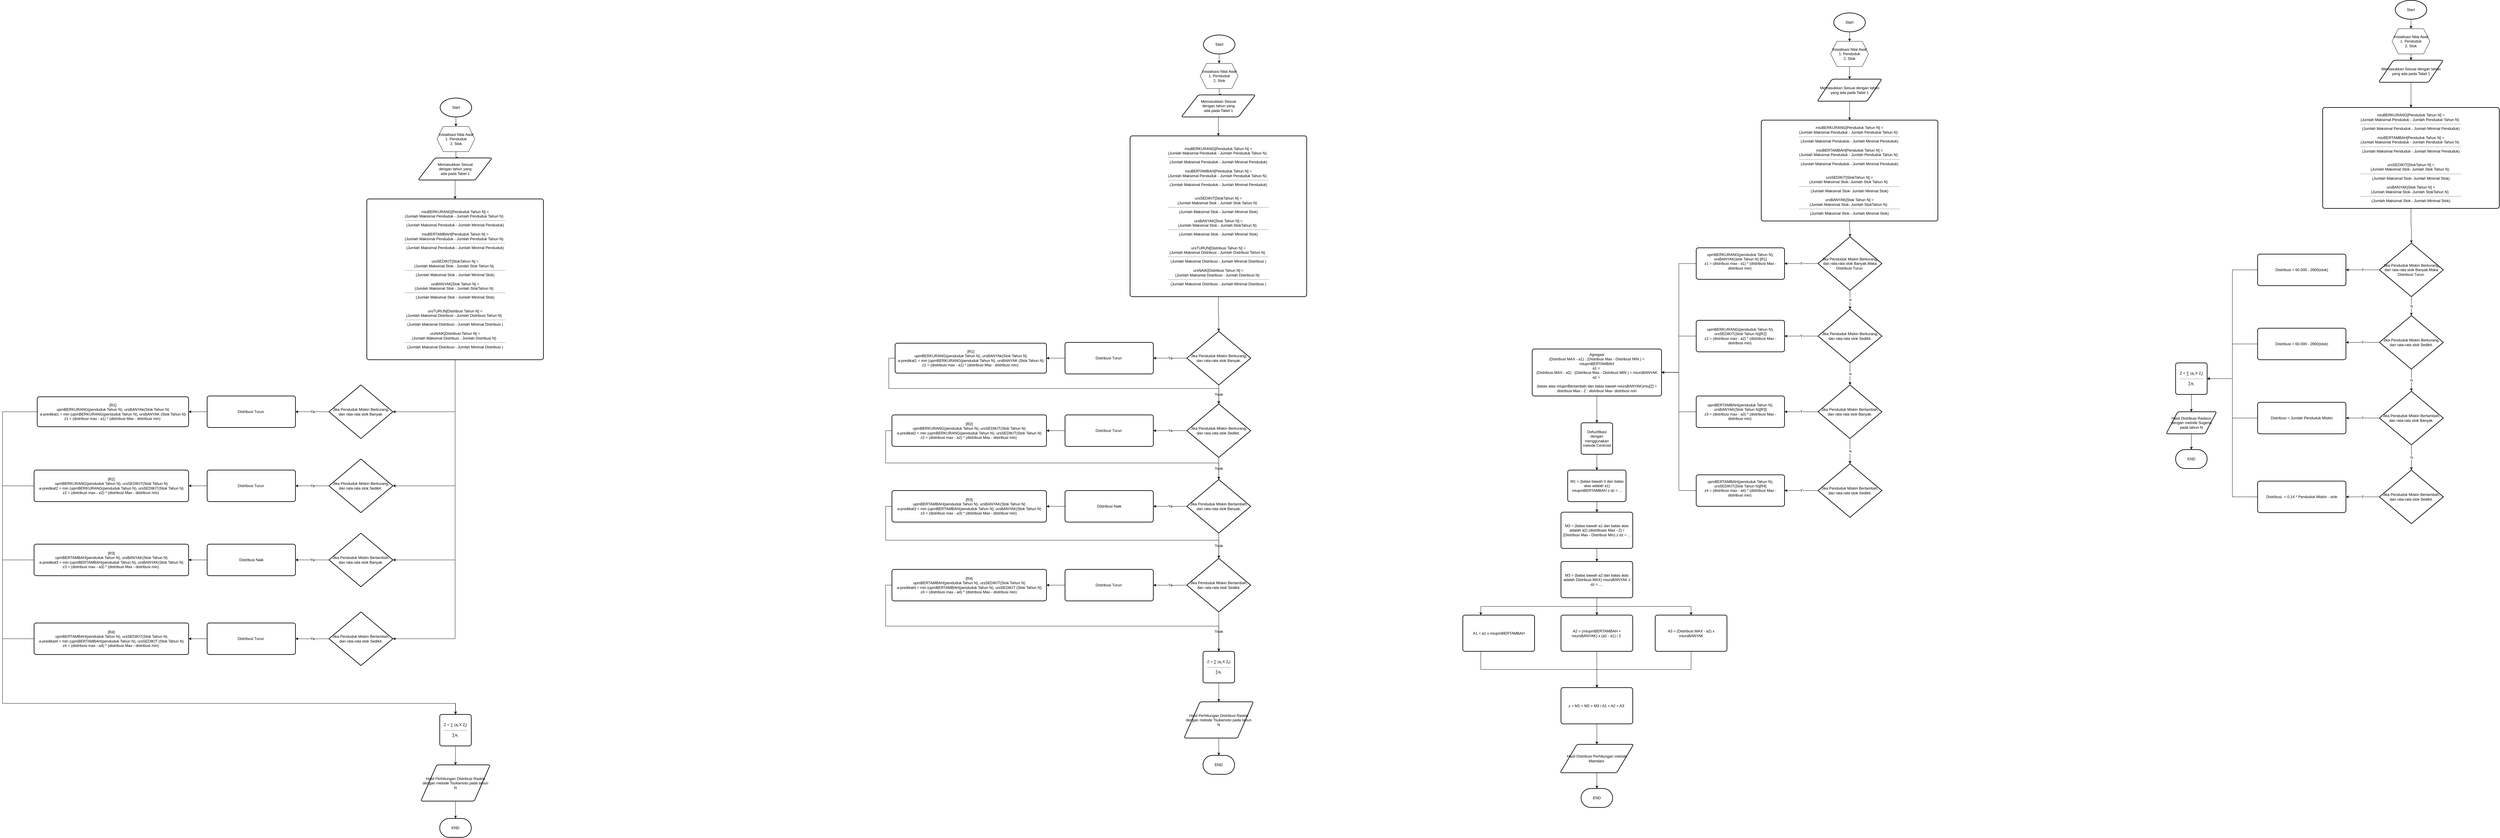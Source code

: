 <mxfile version="16.1.2" type="device"><diagram id="C5RBs43oDa-KdzZeNtuy" name="Page-1"><mxGraphModel dx="7332" dy="1287" grid="1" gridSize="10" guides="1" tooltips="1" connect="1" arrows="1" fold="1" page="1" pageScale="1" pageWidth="827" pageHeight="1169" math="0" shadow="0"><root><mxCell id="WIyWlLk6GJQsqaUBKTNV-0"/><mxCell id="WIyWlLk6GJQsqaUBKTNV-1" parent="WIyWlLk6GJQsqaUBKTNV-0"/><mxCell id="_jwvR6iy3SItn54at8Dh-73" style="edgeStyle=orthogonalEdgeStyle;rounded=0;orthogonalLoop=1;jettySize=auto;html=1;exitX=0.5;exitY=1;exitDx=0;exitDy=0;exitPerimeter=0;entryX=0.5;entryY=0;entryDx=0;entryDy=0;fontSize=12;" parent="WIyWlLk6GJQsqaUBKTNV-1" source="_jwvR6iy3SItn54at8Dh-0" target="_jwvR6iy3SItn54at8Dh-1" edge="1"><mxGeometry relative="1" as="geometry"/></mxCell><mxCell id="_jwvR6iy3SItn54at8Dh-0" value="Start&lt;br&gt;" style="strokeWidth=2;html=1;shape=mxgraph.flowchart.start_1;whiteSpace=wrap;" parent="WIyWlLk6GJQsqaUBKTNV-1" vertex="1"><mxGeometry x="-452.5" y="240" width="100" height="60" as="geometry"/></mxCell><mxCell id="_jwvR6iy3SItn54at8Dh-74" value="" style="edgeStyle=orthogonalEdgeStyle;rounded=0;orthogonalLoop=1;jettySize=auto;html=1;fontSize=12;" parent="WIyWlLk6GJQsqaUBKTNV-1" source="_jwvR6iy3SItn54at8Dh-1" target="_jwvR6iy3SItn54at8Dh-4" edge="1"><mxGeometry relative="1" as="geometry"/></mxCell><mxCell id="_jwvR6iy3SItn54at8Dh-1" value="Inisialisasi Nilai Awal&lt;br&gt;1. Penduduk&lt;br&gt;2. Stok" style="shape=hexagon;perimeter=hexagonPerimeter2;whiteSpace=wrap;html=1;fixedSize=1;" parent="WIyWlLk6GJQsqaUBKTNV-1" vertex="1"><mxGeometry x="-462.5" y="330" width="120" height="80" as="geometry"/></mxCell><mxCell id="_jwvR6iy3SItn54at8Dh-8" style="edgeStyle=orthogonalEdgeStyle;rounded=0;orthogonalLoop=1;jettySize=auto;html=1;exitX=0.5;exitY=1;exitDx=0;exitDy=0;entryX=0.5;entryY=0;entryDx=0;entryDy=0;" parent="WIyWlLk6GJQsqaUBKTNV-1" source="_jwvR6iy3SItn54at8Dh-4" target="_jwvR6iy3SItn54at8Dh-12" edge="1"><mxGeometry relative="1" as="geometry"><mxPoint x="-625" y="680" as="targetPoint"/></mxGeometry></mxCell><mxCell id="_jwvR6iy3SItn54at8Dh-4" value="Memasukkan Sesuai &lt;br&gt;dengan tahun yang &lt;br&gt;ada pada Tabel 1" style="shape=parallelogram;html=1;strokeWidth=2;perimeter=parallelogramPerimeter;whiteSpace=wrap;rounded=1;arcSize=12;size=0.23;" parent="WIyWlLk6GJQsqaUBKTNV-1" vertex="1"><mxGeometry x="-522.5" y="430" width="235" height="70" as="geometry"/></mxCell><mxCell id="_jwvR6iy3SItn54at8Dh-31" value="" style="edgeStyle=orthogonalEdgeStyle;rounded=0;orthogonalLoop=1;jettySize=auto;html=1;" parent="WIyWlLk6GJQsqaUBKTNV-1" source="_jwvR6iy3SItn54at8Dh-12" target="_jwvR6iy3SItn54at8Dh-13" edge="1"><mxGeometry relative="1" as="geometry"><Array as="points"><mxPoint x="-405" y="1130"/><mxPoint x="-404" y="1130"/></Array></mxGeometry></mxCell><mxCell id="_jwvR6iy3SItn54at8Dh-12" value="miuBERKURANG[Penduduk Tahun N] = &lt;br&gt;(Jumlah Maksimal Penduduk - Jumlah Penduduk Tahun N)&amp;nbsp;&amp;nbsp;&lt;hr&gt;&amp;nbsp;(Jumlah Maksimal Penduduk - Jumlah Minimal Penduduk)&amp;nbsp;&lt;br&gt;&lt;br&gt;miuBERTAMBAH[Penduduk Tahun N] =&lt;br&gt;(Jumlah Maksimal Penduduk - Jumlah Penduduk Tahun N)&amp;nbsp;&amp;nbsp;&lt;hr&gt;&amp;nbsp;(Jumlah Maksimal Penduduk - Jumlah Minimal Penduduk)&amp;nbsp;&lt;br&gt;&lt;br&gt;&lt;br&gt;ursSEDIKIT[StokTahun N] =&lt;br&gt;(Jumlah Maksimal Stok - Jumlah Stok Tahun N)&amp;nbsp;&amp;nbsp;&lt;hr&gt;&amp;nbsp;(Jumlah Maksimal Stok - Jumlah Minimal Stok)&amp;nbsp;&lt;br&gt;&lt;br&gt;ursBANYAK[Stok Tahun N] =&lt;br&gt;(Jumlah Maksimal Stok - Jumlah StokTahun N)&amp;nbsp;&amp;nbsp;&lt;hr&gt;&amp;nbsp;(Jumlah Maksimal Stok - Jumlah Minimal Stok)&amp;nbsp;&lt;br&gt;&lt;br&gt;&lt;br&gt;ursTURUN[Distribusi Tahun N] =&lt;br&gt;(Jumlah Maksimal Distribusi - Jumlah Distribusi&amp;nbsp;Tahun N)&amp;nbsp;&amp;nbsp;&lt;hr&gt;&amp;nbsp;(Jumlah Maksimal Distribusi&amp;nbsp;- Jumlah Minimal Distribusi&amp;nbsp;)&amp;nbsp;&lt;br&gt;&lt;br&gt;ursNAIK[Distribusi Tahun N] =&lt;br&gt;(Jumlah Maksimal Distribusi&amp;nbsp;- Jumlah Distribusi&amp;nbsp;N)&amp;nbsp;&amp;nbsp;&lt;hr&gt;&amp;nbsp;(Jumlah Maksimal Distribusi&amp;nbsp;- Jumlah Minimal Distribusi&amp;nbsp;)&amp;nbsp;" style="rounded=1;whiteSpace=wrap;html=1;absoluteArcSize=1;arcSize=14;strokeWidth=2;" parent="WIyWlLk6GJQsqaUBKTNV-1" vertex="1"><mxGeometry x="-685" y="560" width="560" height="510" as="geometry"/></mxCell><mxCell id="_jwvR6iy3SItn54at8Dh-33" value="Ya" style="edgeStyle=orthogonalEdgeStyle;rounded=0;orthogonalLoop=1;jettySize=auto;html=1;fontSize=12;" parent="WIyWlLk6GJQsqaUBKTNV-1" source="_jwvR6iy3SItn54at8Dh-13" target="_jwvR6iy3SItn54at8Dh-32" edge="1"><mxGeometry relative="1" as="geometry"/></mxCell><mxCell id="FANG4rkQoq8dHs7wgnVY-28" value="Tidak" style="edgeStyle=orthogonalEdgeStyle;rounded=0;orthogonalLoop=1;jettySize=auto;html=1;" parent="WIyWlLk6GJQsqaUBKTNV-1" source="_jwvR6iy3SItn54at8Dh-13" target="_jwvR6iy3SItn54at8Dh-16" edge="1"><mxGeometry relative="1" as="geometry"/></mxCell><mxCell id="_jwvR6iy3SItn54at8Dh-13" value="Jika Penduduk Miskin Berkurang, dan rata-rata stok Banyak." style="strokeWidth=2;html=1;shape=mxgraph.flowchart.decision;whiteSpace=wrap;" parent="WIyWlLk6GJQsqaUBKTNV-1" vertex="1"><mxGeometry x="-505" y="1180" width="202.5" height="170" as="geometry"/></mxCell><mxCell id="_jwvR6iy3SItn54at8Dh-37" value="Ya" style="edgeStyle=orthogonalEdgeStyle;rounded=0;orthogonalLoop=1;jettySize=auto;html=1;fontSize=12;" parent="WIyWlLk6GJQsqaUBKTNV-1" source="_jwvR6iy3SItn54at8Dh-16" target="_jwvR6iy3SItn54at8Dh-34" edge="1"><mxGeometry relative="1" as="geometry"/></mxCell><mxCell id="FANG4rkQoq8dHs7wgnVY-30" value="Tidak" style="edgeStyle=orthogonalEdgeStyle;rounded=0;orthogonalLoop=1;jettySize=auto;html=1;" parent="WIyWlLk6GJQsqaUBKTNV-1" source="_jwvR6iy3SItn54at8Dh-16" target="_jwvR6iy3SItn54at8Dh-18" edge="1"><mxGeometry relative="1" as="geometry"/></mxCell><mxCell id="_jwvR6iy3SItn54at8Dh-16" value="Jika Penduduk Miskin Berkurang, dan rata-rata stok Sedikit.&amp;nbsp;" style="strokeWidth=2;html=1;shape=mxgraph.flowchart.decision;whiteSpace=wrap;" parent="WIyWlLk6GJQsqaUBKTNV-1" vertex="1"><mxGeometry x="-505" y="1410" width="202.5" height="170" as="geometry"/></mxCell><mxCell id="_jwvR6iy3SItn54at8Dh-38" value="Ya" style="edgeStyle=orthogonalEdgeStyle;rounded=0;orthogonalLoop=1;jettySize=auto;html=1;fontSize=12;" parent="WIyWlLk6GJQsqaUBKTNV-1" source="_jwvR6iy3SItn54at8Dh-18" target="_jwvR6iy3SItn54at8Dh-35" edge="1"><mxGeometry relative="1" as="geometry"/></mxCell><mxCell id="FANG4rkQoq8dHs7wgnVY-33" value="Tidak" style="edgeStyle=orthogonalEdgeStyle;rounded=0;orthogonalLoop=1;jettySize=auto;html=1;" parent="WIyWlLk6GJQsqaUBKTNV-1" source="_jwvR6iy3SItn54at8Dh-18" target="_jwvR6iy3SItn54at8Dh-20" edge="1"><mxGeometry relative="1" as="geometry"/></mxCell><mxCell id="_jwvR6iy3SItn54at8Dh-18" value="Jika Penduduk Miskin Bertambah, dan rata-rata stok Banyak." style="strokeWidth=2;html=1;shape=mxgraph.flowchart.decision;whiteSpace=wrap;" parent="WIyWlLk6GJQsqaUBKTNV-1" vertex="1"><mxGeometry x="-505" y="1650" width="202.5" height="170" as="geometry"/></mxCell><mxCell id="_jwvR6iy3SItn54at8Dh-39" value="Ya" style="edgeStyle=orthogonalEdgeStyle;rounded=0;orthogonalLoop=1;jettySize=auto;html=1;fontSize=12;" parent="WIyWlLk6GJQsqaUBKTNV-1" target="_jwvR6iy3SItn54at8Dh-36" edge="1"><mxGeometry relative="1" as="geometry"><mxPoint x="-505" y="1985.0" as="sourcePoint"/></mxGeometry></mxCell><mxCell id="FANG4rkQoq8dHs7wgnVY-35" value="Tidak" style="edgeStyle=orthogonalEdgeStyle;rounded=0;orthogonalLoop=1;jettySize=auto;html=1;" parent="WIyWlLk6GJQsqaUBKTNV-1" source="_jwvR6iy3SItn54at8Dh-20" target="_jwvR6iy3SItn54at8Dh-41" edge="1"><mxGeometry relative="1" as="geometry"/></mxCell><mxCell id="_jwvR6iy3SItn54at8Dh-20" value="Jika Penduduk Miskin Bertambah, dan rata-rata stok Sedikit." style="strokeWidth=2;html=1;shape=mxgraph.flowchart.decision;whiteSpace=wrap;" parent="WIyWlLk6GJQsqaUBKTNV-1" vertex="1"><mxGeometry x="-505" y="1900" width="202.5" height="170" as="geometry"/></mxCell><mxCell id="FANG4rkQoq8dHs7wgnVY-6" value="" style="edgeStyle=orthogonalEdgeStyle;rounded=0;orthogonalLoop=1;jettySize=auto;html=1;" parent="WIyWlLk6GJQsqaUBKTNV-1" source="_jwvR6iy3SItn54at8Dh-32" target="FANG4rkQoq8dHs7wgnVY-1" edge="1"><mxGeometry relative="1" as="geometry"/></mxCell><mxCell id="_jwvR6iy3SItn54at8Dh-32" value="&lt;div&gt;Distribusi Turun&amp;nbsp;&lt;br&gt;&lt;/div&gt;" style="rounded=1;whiteSpace=wrap;html=1;absoluteArcSize=1;arcSize=14;strokeWidth=2;fontSize=12;" parent="WIyWlLk6GJQsqaUBKTNV-1" vertex="1"><mxGeometry x="-891.25" y="1215" width="280" height="100" as="geometry"/></mxCell><mxCell id="FANG4rkQoq8dHs7wgnVY-7" value="" style="edgeStyle=orthogonalEdgeStyle;rounded=0;orthogonalLoop=1;jettySize=auto;html=1;" parent="WIyWlLk6GJQsqaUBKTNV-1" source="_jwvR6iy3SItn54at8Dh-34" target="FANG4rkQoq8dHs7wgnVY-2" edge="1"><mxGeometry relative="1" as="geometry"/></mxCell><mxCell id="_jwvR6iy3SItn54at8Dh-34" value="Distribusi Turun&amp;nbsp;" style="rounded=1;whiteSpace=wrap;html=1;absoluteArcSize=1;arcSize=14;strokeWidth=2;fontSize=12;" parent="WIyWlLk6GJQsqaUBKTNV-1" vertex="1"><mxGeometry x="-891.25" y="1445" width="280" height="100" as="geometry"/></mxCell><mxCell id="FANG4rkQoq8dHs7wgnVY-8" value="" style="edgeStyle=orthogonalEdgeStyle;rounded=0;orthogonalLoop=1;jettySize=auto;html=1;" parent="WIyWlLk6GJQsqaUBKTNV-1" source="_jwvR6iy3SItn54at8Dh-35" target="FANG4rkQoq8dHs7wgnVY-3" edge="1"><mxGeometry relative="1" as="geometry"/></mxCell><mxCell id="_jwvR6iy3SItn54at8Dh-35" value="Distribusi Naik" style="rounded=1;whiteSpace=wrap;html=1;absoluteArcSize=1;arcSize=14;strokeWidth=2;fontSize=12;" parent="WIyWlLk6GJQsqaUBKTNV-1" vertex="1"><mxGeometry x="-891.25" y="1685" width="280" height="100" as="geometry"/></mxCell><mxCell id="FANG4rkQoq8dHs7wgnVY-10" value="" style="edgeStyle=orthogonalEdgeStyle;rounded=0;orthogonalLoop=1;jettySize=auto;html=1;" parent="WIyWlLk6GJQsqaUBKTNV-1" source="_jwvR6iy3SItn54at8Dh-36" target="FANG4rkQoq8dHs7wgnVY-9" edge="1"><mxGeometry relative="1" as="geometry"/></mxCell><mxCell id="_jwvR6iy3SItn54at8Dh-36" value="&lt;div&gt;&lt;div&gt;Distribusi Turun&amp;nbsp;&lt;br&gt;&lt;/div&gt;&lt;/div&gt;" style="rounded=1;whiteSpace=wrap;html=1;absoluteArcSize=1;arcSize=14;strokeWidth=2;fontSize=12;" parent="WIyWlLk6GJQsqaUBKTNV-1" vertex="1"><mxGeometry x="-891.25" y="1935" width="280" height="100" as="geometry"/></mxCell><mxCell id="_jwvR6iy3SItn54at8Dh-66" value="" style="edgeStyle=orthogonalEdgeStyle;rounded=0;orthogonalLoop=1;jettySize=auto;html=1;fontSize=12;" parent="WIyWlLk6GJQsqaUBKTNV-1" source="_jwvR6iy3SItn54at8Dh-41" target="_jwvR6iy3SItn54at8Dh-44" edge="1"><mxGeometry relative="1" as="geometry"/></mxCell><mxCell id="_jwvR6iy3SItn54at8Dh-41" value="Z =&amp;nbsp;∑ (a&lt;sub&gt;i &lt;/sub&gt;X Z&lt;sub&gt;i&lt;/sub&gt;)&lt;br&gt;&lt;hr&gt;∑a&lt;sub&gt;i&amp;nbsp;&lt;/sub&gt;" style="rounded=1;whiteSpace=wrap;html=1;absoluteArcSize=1;arcSize=14;strokeWidth=2;fontSize=12;verticalAlign=middle;" parent="WIyWlLk6GJQsqaUBKTNV-1" vertex="1"><mxGeometry x="-453.75" y="2195" width="100" height="100" as="geometry"/></mxCell><mxCell id="_jwvR6iy3SItn54at8Dh-67" value="" style="edgeStyle=orthogonalEdgeStyle;rounded=0;orthogonalLoop=1;jettySize=auto;html=1;fontSize=12;" parent="WIyWlLk6GJQsqaUBKTNV-1" source="_jwvR6iy3SItn54at8Dh-44" target="_jwvR6iy3SItn54at8Dh-60" edge="1"><mxGeometry relative="1" as="geometry"/></mxCell><mxCell id="_jwvR6iy3SItn54at8Dh-44" value="Hasil Perhitungan Distribusi Raskin dengan metode Tsukamoto pada tahun N" style="shape=parallelogram;html=1;strokeWidth=2;perimeter=parallelogramPerimeter;whiteSpace=wrap;rounded=1;arcSize=12;size=0.23;fontSize=12;verticalAlign=middle;" parent="WIyWlLk6GJQsqaUBKTNV-1" vertex="1"><mxGeometry x="-513.75" y="2355" width="220" height="115" as="geometry"/></mxCell><mxCell id="_jwvR6iy3SItn54at8Dh-60" value="END" style="strokeWidth=2;html=1;shape=mxgraph.flowchart.terminator;whiteSpace=wrap;fontSize=12;verticalAlign=middle;" parent="WIyWlLk6GJQsqaUBKTNV-1" vertex="1"><mxGeometry x="-453.75" y="2525" width="100" height="60" as="geometry"/></mxCell><mxCell id="_jwvR6iy3SItn54at8Dh-80" style="edgeStyle=orthogonalEdgeStyle;rounded=0;orthogonalLoop=1;jettySize=auto;html=1;exitX=0.5;exitY=1;exitDx=0;exitDy=0;exitPerimeter=0;entryX=0.5;entryY=0;entryDx=0;entryDy=0;fontSize=12;" parent="WIyWlLk6GJQsqaUBKTNV-1" source="_jwvR6iy3SItn54at8Dh-81" target="_jwvR6iy3SItn54at8Dh-83" edge="1"><mxGeometry relative="1" as="geometry"/></mxCell><mxCell id="_jwvR6iy3SItn54at8Dh-81" value="Start&lt;br&gt;" style="strokeWidth=2;html=1;shape=mxgraph.flowchart.start_1;whiteSpace=wrap;" parent="WIyWlLk6GJQsqaUBKTNV-1" vertex="1"><mxGeometry x="1546.25" y="170" width="100" height="60" as="geometry"/></mxCell><mxCell id="_jwvR6iy3SItn54at8Dh-82" value="" style="edgeStyle=orthogonalEdgeStyle;rounded=0;orthogonalLoop=1;jettySize=auto;html=1;fontSize=12;" parent="WIyWlLk6GJQsqaUBKTNV-1" source="_jwvR6iy3SItn54at8Dh-83" target="_jwvR6iy3SItn54at8Dh-85" edge="1"><mxGeometry relative="1" as="geometry"/></mxCell><mxCell id="_jwvR6iy3SItn54at8Dh-83" value="Inisialisasi Nilai Awal&lt;br&gt;1. Penduduk&lt;br&gt;2. Stok" style="shape=hexagon;perimeter=hexagonPerimeter2;whiteSpace=wrap;html=1;fixedSize=1;" parent="WIyWlLk6GJQsqaUBKTNV-1" vertex="1"><mxGeometry x="1536.25" y="260" width="120" height="80" as="geometry"/></mxCell><mxCell id="_jwvR6iy3SItn54at8Dh-84" style="edgeStyle=orthogonalEdgeStyle;rounded=0;orthogonalLoop=1;jettySize=auto;html=1;exitX=0.5;exitY=1;exitDx=0;exitDy=0;entryX=0.5;entryY=0;entryDx=0;entryDy=0;" parent="WIyWlLk6GJQsqaUBKTNV-1" source="_jwvR6iy3SItn54at8Dh-85" target="_jwvR6iy3SItn54at8Dh-86" edge="1"><mxGeometry relative="1" as="geometry"><mxPoint x="1376.25" y="440" as="targetPoint"/></mxGeometry></mxCell><mxCell id="_jwvR6iy3SItn54at8Dh-85" value="Memasukkan Sesuai dengan tahun yang ada pada Tabel 1" style="shape=parallelogram;html=1;strokeWidth=2;perimeter=parallelogramPerimeter;whiteSpace=wrap;rounded=1;arcSize=12;size=0.23;" parent="WIyWlLk6GJQsqaUBKTNV-1" vertex="1"><mxGeometry x="1493.75" y="380" width="205" height="70" as="geometry"/></mxCell><mxCell id="_jwvR6iy3SItn54at8Dh-102" value="" style="edgeStyle=orthogonalEdgeStyle;rounded=0;orthogonalLoop=1;jettySize=auto;html=1;fontSize=12;" parent="WIyWlLk6GJQsqaUBKTNV-1" source="_jwvR6iy3SItn54at8Dh-86" target="_jwvR6iy3SItn54at8Dh-89" edge="1"><mxGeometry relative="1" as="geometry"/></mxCell><mxCell id="_jwvR6iy3SItn54at8Dh-86" value="miuBERKURANG[Penduduk Tahun N] = &lt;br&gt;(Jumlah Maksimal Penduduk - Jumlah Penduduk Tahun N)&amp;nbsp;&amp;nbsp;&lt;hr&gt;&amp;nbsp;(Jumlah Maksimal Penduduk - Jumlah Minimal Penduduk)&amp;nbsp;&lt;br&gt;&lt;br&gt;miuBERTAMBAH[Penduduk Tahun N] =&lt;br&gt;(Jumlah Maksimal Penduduk - Jumlah Penduduk Tahun N)&amp;nbsp;&amp;nbsp;&lt;hr&gt;&amp;nbsp;(Jumlah Maksimal Penduduk - Jumlah Minimal Penduduk)&amp;nbsp;&lt;br&gt;&lt;br&gt;&lt;br&gt;ursSEDIKIT[StokTahun N] =&lt;br&gt;(Jumlah Maksimal Stok- Jumlah Stok Tahun N)&amp;nbsp;&amp;nbsp;&lt;hr&gt;&amp;nbsp;(Jumlah Maksimal Stok- Jumlah Minimal Stok)&amp;nbsp;&lt;br&gt;&lt;br&gt;ursBANYAK[Stok Tahun N] =&lt;br&gt;(Jumlah Maksimal Stok- Jumlah StokTahun N)&amp;nbsp;&amp;nbsp;&lt;hr&gt;&amp;nbsp;(Jumlah Maksimal Stok - Jumlah Minimal Stok)&amp;nbsp;" style="rounded=1;whiteSpace=wrap;html=1;absoluteArcSize=1;arcSize=14;strokeWidth=2;" parent="WIyWlLk6GJQsqaUBKTNV-1" vertex="1"><mxGeometry x="1316.25" y="510" width="560" height="320" as="geometry"/></mxCell><mxCell id="_jwvR6iy3SItn54at8Dh-87" value="N" style="edgeStyle=orthogonalEdgeStyle;rounded=0;orthogonalLoop=1;jettySize=auto;html=1;" parent="WIyWlLk6GJQsqaUBKTNV-1" source="_jwvR6iy3SItn54at8Dh-89" target="_jwvR6iy3SItn54at8Dh-92" edge="1"><mxGeometry relative="1" as="geometry"/></mxCell><mxCell id="_jwvR6iy3SItn54at8Dh-88" value="Y" style="edgeStyle=orthogonalEdgeStyle;rounded=0;orthogonalLoop=1;jettySize=auto;html=1;fontSize=12;" parent="WIyWlLk6GJQsqaUBKTNV-1" source="_jwvR6iy3SItn54at8Dh-89" target="_jwvR6iy3SItn54at8Dh-98" edge="1"><mxGeometry relative="1" as="geometry"/></mxCell><mxCell id="_jwvR6iy3SItn54at8Dh-89" value="Jika Penduduk Miskin Berkurang, dan rata-rata stok Banyak.Maka Distribusi Turun&amp;nbsp;" style="strokeWidth=2;html=1;shape=mxgraph.flowchart.decision;whiteSpace=wrap;" parent="WIyWlLk6GJQsqaUBKTNV-1" vertex="1"><mxGeometry x="1496.25" y="880" width="202.5" height="170" as="geometry"/></mxCell><mxCell id="_jwvR6iy3SItn54at8Dh-90" value="N" style="edgeStyle=orthogonalEdgeStyle;rounded=0;orthogonalLoop=1;jettySize=auto;html=1;" parent="WIyWlLk6GJQsqaUBKTNV-1" source="_jwvR6iy3SItn54at8Dh-92" target="_jwvR6iy3SItn54at8Dh-95" edge="1"><mxGeometry relative="1" as="geometry"/></mxCell><mxCell id="_jwvR6iy3SItn54at8Dh-91" value="Y" style="edgeStyle=orthogonalEdgeStyle;rounded=0;orthogonalLoop=1;jettySize=auto;html=1;fontSize=12;" parent="WIyWlLk6GJQsqaUBKTNV-1" source="_jwvR6iy3SItn54at8Dh-92" target="_jwvR6iy3SItn54at8Dh-99" edge="1"><mxGeometry relative="1" as="geometry"/></mxCell><mxCell id="_jwvR6iy3SItn54at8Dh-92" value="Jika Penduduk Miskin Berkurang, dan rata-rata stok Sedikit." style="strokeWidth=2;html=1;shape=mxgraph.flowchart.decision;whiteSpace=wrap;" parent="WIyWlLk6GJQsqaUBKTNV-1" vertex="1"><mxGeometry x="1496.25" y="1110" width="202.5" height="170" as="geometry"/></mxCell><mxCell id="_jwvR6iy3SItn54at8Dh-93" value="N" style="edgeStyle=orthogonalEdgeStyle;rounded=0;orthogonalLoop=1;jettySize=auto;html=1;" parent="WIyWlLk6GJQsqaUBKTNV-1" source="_jwvR6iy3SItn54at8Dh-95" target="_jwvR6iy3SItn54at8Dh-97" edge="1"><mxGeometry relative="1" as="geometry"/></mxCell><mxCell id="_jwvR6iy3SItn54at8Dh-94" value="Y" style="edgeStyle=orthogonalEdgeStyle;rounded=0;orthogonalLoop=1;jettySize=auto;html=1;fontSize=12;" parent="WIyWlLk6GJQsqaUBKTNV-1" source="_jwvR6iy3SItn54at8Dh-95" target="_jwvR6iy3SItn54at8Dh-100" edge="1"><mxGeometry relative="1" as="geometry"/></mxCell><mxCell id="_jwvR6iy3SItn54at8Dh-95" value="Jika Penduduk Miskin Bertambah, dan rata-rata stok Banyak." style="strokeWidth=2;html=1;shape=mxgraph.flowchart.decision;whiteSpace=wrap;" parent="WIyWlLk6GJQsqaUBKTNV-1" vertex="1"><mxGeometry x="1496.25" y="1350" width="202.5" height="170" as="geometry"/></mxCell><mxCell id="_jwvR6iy3SItn54at8Dh-96" value="Y" style="edgeStyle=orthogonalEdgeStyle;rounded=0;orthogonalLoop=1;jettySize=auto;html=1;fontSize=12;" parent="WIyWlLk6GJQsqaUBKTNV-1" source="_jwvR6iy3SItn54at8Dh-97" target="_jwvR6iy3SItn54at8Dh-101" edge="1"><mxGeometry relative="1" as="geometry"/></mxCell><mxCell id="_jwvR6iy3SItn54at8Dh-97" value="Jika Penduduk Miskin Bertambah, dan rata-rata stok Sedikit." style="strokeWidth=2;html=1;shape=mxgraph.flowchart.decision;whiteSpace=wrap;" parent="WIyWlLk6GJQsqaUBKTNV-1" vertex="1"><mxGeometry x="1496.25" y="1600" width="202.5" height="170" as="geometry"/></mxCell><mxCell id="_jwvR6iy3SItn54at8Dh-104" style="edgeStyle=orthogonalEdgeStyle;rounded=0;orthogonalLoop=1;jettySize=auto;html=1;exitX=0;exitY=0.5;exitDx=0;exitDy=0;entryX=1;entryY=0.5;entryDx=0;entryDy=0;fontSize=12;" parent="WIyWlLk6GJQsqaUBKTNV-1" source="_jwvR6iy3SItn54at8Dh-98" target="_jwvR6iy3SItn54at8Dh-103" edge="1"><mxGeometry relative="1" as="geometry"/></mxCell><mxCell id="_jwvR6iy3SItn54at8Dh-98" value="&lt;div&gt;upmBERKURANG(penduduk Tahun N), ursBANYAK(stok Tahun N) [R1]&lt;/div&gt;&lt;div&gt;z1 = (distribusi max - a1) * (distribusi Max - distribusi min)&amp;nbsp;&lt;/div&gt;&lt;div&gt;&lt;br&gt;&lt;/div&gt;" style="rounded=1;whiteSpace=wrap;html=1;absoluteArcSize=1;arcSize=14;strokeWidth=2;fontSize=12;" parent="WIyWlLk6GJQsqaUBKTNV-1" vertex="1"><mxGeometry x="1110" y="915" width="280" height="100" as="geometry"/></mxCell><mxCell id="_jwvR6iy3SItn54at8Dh-106" style="edgeStyle=orthogonalEdgeStyle;rounded=0;orthogonalLoop=1;jettySize=auto;html=1;exitX=0;exitY=0.5;exitDx=0;exitDy=0;entryX=1;entryY=0.5;entryDx=0;entryDy=0;fontSize=12;" parent="WIyWlLk6GJQsqaUBKTNV-1" source="_jwvR6iy3SItn54at8Dh-99" target="_jwvR6iy3SItn54at8Dh-103" edge="1"><mxGeometry relative="1" as="geometry"/></mxCell><mxCell id="_jwvR6iy3SItn54at8Dh-99" value="&lt;div&gt;&lt;div&gt;upmBERKURANG(penduduk Tahun N), ursSEDIKIT(Stok Tahun N)[R2]&lt;/div&gt;&lt;div&gt;z2 = (distribusi max - a2) * (distribusi Max - distribusi min)&amp;nbsp;&lt;/div&gt;&lt;/div&gt;" style="rounded=1;whiteSpace=wrap;html=1;absoluteArcSize=1;arcSize=14;strokeWidth=2;fontSize=12;" parent="WIyWlLk6GJQsqaUBKTNV-1" vertex="1"><mxGeometry x="1110" y="1145" width="280" height="100" as="geometry"/></mxCell><mxCell id="_jwvR6iy3SItn54at8Dh-107" style="edgeStyle=orthogonalEdgeStyle;rounded=0;orthogonalLoop=1;jettySize=auto;html=1;exitX=0;exitY=0.5;exitDx=0;exitDy=0;fontSize=12;" parent="WIyWlLk6GJQsqaUBKTNV-1" source="_jwvR6iy3SItn54at8Dh-100" edge="1"><mxGeometry relative="1" as="geometry"><mxPoint x="1000" y="1310" as="targetPoint"/><Array as="points"><mxPoint x="1055" y="1435"/><mxPoint x="1055" y="1310"/></Array></mxGeometry></mxCell><mxCell id="_jwvR6iy3SItn54at8Dh-100" value="&lt;div&gt;&lt;div&gt;upmBERTAMBAH(penduduk Tahun N), ursBANYAK(Stok Tahun N)[R3]&lt;/div&gt;&lt;div&gt;z3 = (distribusi max - a3) * (distribusi Max - distribusi min)&amp;nbsp;&lt;/div&gt;&lt;/div&gt;" style="rounded=1;whiteSpace=wrap;html=1;absoluteArcSize=1;arcSize=14;strokeWidth=2;fontSize=12;" parent="WIyWlLk6GJQsqaUBKTNV-1" vertex="1"><mxGeometry x="1110" y="1385" width="280" height="100" as="geometry"/></mxCell><mxCell id="_jwvR6iy3SItn54at8Dh-108" style="edgeStyle=orthogonalEdgeStyle;rounded=0;orthogonalLoop=1;jettySize=auto;html=1;exitX=0;exitY=0.5;exitDx=0;exitDy=0;entryX=1;entryY=0.5;entryDx=0;entryDy=0;fontSize=12;" parent="WIyWlLk6GJQsqaUBKTNV-1" source="_jwvR6iy3SItn54at8Dh-101" target="_jwvR6iy3SItn54at8Dh-103" edge="1"><mxGeometry relative="1" as="geometry"/></mxCell><mxCell id="_jwvR6iy3SItn54at8Dh-101" value="&lt;div&gt;&lt;div&gt;upmBERTAMBAH(penduduk Tahun N), ursSEDIKIT(Stok Tahun N)[R4]&lt;/div&gt;&lt;div&gt;z4 = (distribusi max - a4) * (distribusi Max - distribusi min)&amp;nbsp;&lt;/div&gt;&lt;/div&gt;&lt;div&gt;&lt;br&gt;&lt;/div&gt;" style="rounded=1;whiteSpace=wrap;html=1;absoluteArcSize=1;arcSize=14;strokeWidth=2;fontSize=12;" parent="WIyWlLk6GJQsqaUBKTNV-1" vertex="1"><mxGeometry x="1110" y="1635" width="280" height="100" as="geometry"/></mxCell><mxCell id="_jwvR6iy3SItn54at8Dh-110" value="" style="edgeStyle=orthogonalEdgeStyle;rounded=0;orthogonalLoop=1;jettySize=auto;html=1;fontSize=12;" parent="WIyWlLk6GJQsqaUBKTNV-1" source="_jwvR6iy3SItn54at8Dh-103" target="_jwvR6iy3SItn54at8Dh-109" edge="1"><mxGeometry relative="1" as="geometry"/></mxCell><mxCell id="_jwvR6iy3SItn54at8Dh-103" value="&lt;div&gt;Agregasi&lt;/div&gt;&lt;div&gt;(Distribusi MAX - a1) : (Distribusi Max - Distribusi MIN ) = miupmBERTAMBAH&lt;/div&gt;&lt;div&gt;a1 =&amp;nbsp;&lt;/div&gt;&lt;div&gt;(Distribusi MAX - a2) : (Distribusi Max - Distribusi MIN ) = miursBANYAK&lt;/div&gt;&lt;div&gt;a2 =&amp;nbsp;&lt;/div&gt;&lt;div&gt;&lt;br&gt;&lt;/div&gt;&lt;div&gt;(batas atas miupmBertambah dan batas bawah miursBANYAK)miu[Z] = distribusi Max - Z : distribusi Max- distribusi min&lt;/div&gt;" style="rounded=1;whiteSpace=wrap;html=1;absoluteArcSize=1;arcSize=14;strokeWidth=2;fontSize=12;verticalAlign=middle;" parent="WIyWlLk6GJQsqaUBKTNV-1" vertex="1"><mxGeometry x="590" y="1236" width="410" height="149" as="geometry"/></mxCell><mxCell id="_jwvR6iy3SItn54at8Dh-119" value="" style="edgeStyle=orthogonalEdgeStyle;rounded=0;orthogonalLoop=1;jettySize=auto;html=1;fontSize=12;" parent="WIyWlLk6GJQsqaUBKTNV-1" source="_jwvR6iy3SItn54at8Dh-109" target="_jwvR6iy3SItn54at8Dh-111" edge="1"><mxGeometry relative="1" as="geometry"/></mxCell><mxCell id="_jwvR6iy3SItn54at8Dh-109" value="Defuzifikasi dengan menggunakan metode Centroid" style="rounded=1;whiteSpace=wrap;html=1;absoluteArcSize=1;arcSize=14;strokeWidth=2;fontSize=12;verticalAlign=middle;" parent="WIyWlLk6GJQsqaUBKTNV-1" vertex="1"><mxGeometry x="745" y="1470" width="100" height="100" as="geometry"/></mxCell><mxCell id="_jwvR6iy3SItn54at8Dh-120" value="" style="edgeStyle=orthogonalEdgeStyle;rounded=0;orthogonalLoop=1;jettySize=auto;html=1;fontSize=12;" parent="WIyWlLk6GJQsqaUBKTNV-1" source="_jwvR6iy3SItn54at8Dh-111" target="_jwvR6iy3SItn54at8Dh-112" edge="1"><mxGeometry relative="1" as="geometry"/></mxCell><mxCell id="_jwvR6iy3SItn54at8Dh-111" value="M1 = (batas bawah 0 dan batas atas adalah a1) miupmBERTAMBAH z dz = ..." style="rounded=1;whiteSpace=wrap;html=1;absoluteArcSize=1;arcSize=14;strokeWidth=2;fontSize=12;verticalAlign=middle;" parent="WIyWlLk6GJQsqaUBKTNV-1" vertex="1"><mxGeometry x="702.5" y="1620" width="185" height="100" as="geometry"/></mxCell><mxCell id="_jwvR6iy3SItn54at8Dh-121" value="" style="edgeStyle=orthogonalEdgeStyle;rounded=0;orthogonalLoop=1;jettySize=auto;html=1;fontSize=12;" parent="WIyWlLk6GJQsqaUBKTNV-1" source="_jwvR6iy3SItn54at8Dh-112" target="_jwvR6iy3SItn54at8Dh-113" edge="1"><mxGeometry relative="1" as="geometry"/></mxCell><mxCell id="_jwvR6iy3SItn54at8Dh-112" value="M2 = (batas bawah a1 dan batas atas adalah a2) (distribuasi Max - Z) / (Distribusi Max - Distribusi Min) z dz = ..." style="rounded=1;whiteSpace=wrap;html=1;absoluteArcSize=1;arcSize=14;strokeWidth=2;fontSize=12;verticalAlign=middle;" parent="WIyWlLk6GJQsqaUBKTNV-1" vertex="1"><mxGeometry x="681.25" y="1753.5" width="227.5" height="115" as="geometry"/></mxCell><mxCell id="_jwvR6iy3SItn54at8Dh-122" value="" style="edgeStyle=orthogonalEdgeStyle;rounded=0;orthogonalLoop=1;jettySize=auto;html=1;fontSize=12;" parent="WIyWlLk6GJQsqaUBKTNV-1" source="_jwvR6iy3SItn54at8Dh-113" target="_jwvR6iy3SItn54at8Dh-115" edge="1"><mxGeometry relative="1" as="geometry"/></mxCell><mxCell id="_jwvR6iy3SItn54at8Dh-123" style="edgeStyle=orthogonalEdgeStyle;rounded=0;orthogonalLoop=1;jettySize=auto;html=1;exitX=0.5;exitY=1;exitDx=0;exitDy=0;entryX=0.25;entryY=0;entryDx=0;entryDy=0;fontSize=12;" parent="WIyWlLk6GJQsqaUBKTNV-1" source="_jwvR6iy3SItn54at8Dh-113" target="_jwvR6iy3SItn54at8Dh-114" edge="1"><mxGeometry relative="1" as="geometry"/></mxCell><mxCell id="_jwvR6iy3SItn54at8Dh-124" style="edgeStyle=orthogonalEdgeStyle;rounded=0;orthogonalLoop=1;jettySize=auto;html=1;exitX=0.5;exitY=1;exitDx=0;exitDy=0;entryX=0.5;entryY=0;entryDx=0;entryDy=0;fontSize=12;" parent="WIyWlLk6GJQsqaUBKTNV-1" source="_jwvR6iy3SItn54at8Dh-113" target="_jwvR6iy3SItn54at8Dh-116" edge="1"><mxGeometry relative="1" as="geometry"/></mxCell><mxCell id="_jwvR6iy3SItn54at8Dh-113" value="M3 = (batas bawah a2 dan batas atas adalah Distribusi MAX) miursBANYAK z dz = ...." style="rounded=1;whiteSpace=wrap;html=1;absoluteArcSize=1;arcSize=14;strokeWidth=2;fontSize=12;verticalAlign=middle;" parent="WIyWlLk6GJQsqaUBKTNV-1" vertex="1"><mxGeometry x="681.25" y="1910" width="227.5" height="115" as="geometry"/></mxCell><mxCell id="_jwvR6iy3SItn54at8Dh-125" style="edgeStyle=orthogonalEdgeStyle;rounded=0;orthogonalLoop=1;jettySize=auto;html=1;exitX=0.25;exitY=1;exitDx=0;exitDy=0;entryX=0.5;entryY=0;entryDx=0;entryDy=0;fontSize=12;" parent="WIyWlLk6GJQsqaUBKTNV-1" source="_jwvR6iy3SItn54at8Dh-114" target="_jwvR6iy3SItn54at8Dh-117" edge="1"><mxGeometry relative="1" as="geometry"/></mxCell><mxCell id="_jwvR6iy3SItn54at8Dh-114" value="A1 = a1 x miupmBERTAMBAH" style="rounded=1;whiteSpace=wrap;html=1;absoluteArcSize=1;arcSize=14;strokeWidth=2;fontSize=12;verticalAlign=middle;" parent="WIyWlLk6GJQsqaUBKTNV-1" vertex="1"><mxGeometry x="370" y="2080" width="227.5" height="115" as="geometry"/></mxCell><mxCell id="_jwvR6iy3SItn54at8Dh-126" style="edgeStyle=orthogonalEdgeStyle;rounded=0;orthogonalLoop=1;jettySize=auto;html=1;exitX=0.5;exitY=1;exitDx=0;exitDy=0;entryX=0.5;entryY=0;entryDx=0;entryDy=0;fontSize=12;" parent="WIyWlLk6GJQsqaUBKTNV-1" source="_jwvR6iy3SItn54at8Dh-115" target="_jwvR6iy3SItn54at8Dh-117" edge="1"><mxGeometry relative="1" as="geometry"/></mxCell><mxCell id="_jwvR6iy3SItn54at8Dh-115" value="A2 = (miupmBERTAMBAH + miursBANYAK) x (a2 - a1) / 2&amp;nbsp;" style="rounded=1;whiteSpace=wrap;html=1;absoluteArcSize=1;arcSize=14;strokeWidth=2;fontSize=12;verticalAlign=middle;" parent="WIyWlLk6GJQsqaUBKTNV-1" vertex="1"><mxGeometry x="681.25" y="2080" width="227.5" height="115" as="geometry"/></mxCell><mxCell id="_jwvR6iy3SItn54at8Dh-127" style="edgeStyle=orthogonalEdgeStyle;rounded=0;orthogonalLoop=1;jettySize=auto;html=1;exitX=0.5;exitY=1;exitDx=0;exitDy=0;entryX=0.5;entryY=0;entryDx=0;entryDy=0;fontSize=12;" parent="WIyWlLk6GJQsqaUBKTNV-1" source="_jwvR6iy3SItn54at8Dh-116" target="_jwvR6iy3SItn54at8Dh-117" edge="1"><mxGeometry relative="1" as="geometry"/></mxCell><mxCell id="_jwvR6iy3SItn54at8Dh-116" value="A3 = (Distribusi MAX - a2) x miursBANYAK" style="rounded=1;whiteSpace=wrap;html=1;absoluteArcSize=1;arcSize=14;strokeWidth=2;fontSize=12;verticalAlign=middle;" parent="WIyWlLk6GJQsqaUBKTNV-1" vertex="1"><mxGeometry x="980" y="2080" width="227.5" height="115" as="geometry"/></mxCell><mxCell id="_jwvR6iy3SItn54at8Dh-128" value="" style="edgeStyle=orthogonalEdgeStyle;rounded=0;orthogonalLoop=1;jettySize=auto;html=1;fontSize=12;" parent="WIyWlLk6GJQsqaUBKTNV-1" source="_jwvR6iy3SItn54at8Dh-117" target="_jwvR6iy3SItn54at8Dh-118" edge="1"><mxGeometry relative="1" as="geometry"/></mxCell><mxCell id="_jwvR6iy3SItn54at8Dh-117" value="z = M1 + M2 + M3 / A1 + A2 + A3&amp;nbsp;" style="rounded=1;whiteSpace=wrap;html=1;absoluteArcSize=1;arcSize=14;strokeWidth=2;fontSize=12;verticalAlign=middle;" parent="WIyWlLk6GJQsqaUBKTNV-1" vertex="1"><mxGeometry x="681.25" y="2310" width="227.5" height="115" as="geometry"/></mxCell><mxCell id="_jwvR6iy3SItn54at8Dh-188" value="" style="edgeStyle=orthogonalEdgeStyle;rounded=0;orthogonalLoop=1;jettySize=auto;html=1;fontSize=12;" parent="WIyWlLk6GJQsqaUBKTNV-1" source="_jwvR6iy3SItn54at8Dh-118" target="_jwvR6iy3SItn54at8Dh-187" edge="1"><mxGeometry relative="1" as="geometry"/></mxCell><mxCell id="_jwvR6iy3SItn54at8Dh-118" value="Hasil Distribusi Perhitungan metode Mamdani&amp;nbsp;" style="shape=parallelogram;html=1;strokeWidth=2;perimeter=parallelogramPerimeter;whiteSpace=wrap;rounded=1;arcSize=12;size=0.23;fontSize=12;verticalAlign=middle;" parent="WIyWlLk6GJQsqaUBKTNV-1" vertex="1"><mxGeometry x="678.5" y="2490" width="233" height="90" as="geometry"/></mxCell><mxCell id="_jwvR6iy3SItn54at8Dh-152" style="edgeStyle=orthogonalEdgeStyle;rounded=0;orthogonalLoop=1;jettySize=auto;html=1;exitX=0.5;exitY=1;exitDx=0;exitDy=0;exitPerimeter=0;entryX=0.5;entryY=0;entryDx=0;entryDy=0;fontSize=12;" parent="WIyWlLk6GJQsqaUBKTNV-1" source="_jwvR6iy3SItn54at8Dh-153" target="_jwvR6iy3SItn54at8Dh-155" edge="1"><mxGeometry relative="1" as="geometry"/></mxCell><mxCell id="_jwvR6iy3SItn54at8Dh-153" value="Start&lt;br&gt;" style="strokeWidth=2;html=1;shape=mxgraph.flowchart.start_1;whiteSpace=wrap;" parent="WIyWlLk6GJQsqaUBKTNV-1" vertex="1"><mxGeometry x="3326.25" y="130" width="100" height="60" as="geometry"/></mxCell><mxCell id="_jwvR6iy3SItn54at8Dh-154" value="" style="edgeStyle=orthogonalEdgeStyle;rounded=0;orthogonalLoop=1;jettySize=auto;html=1;fontSize=12;" parent="WIyWlLk6GJQsqaUBKTNV-1" source="_jwvR6iy3SItn54at8Dh-155" target="_jwvR6iy3SItn54at8Dh-157" edge="1"><mxGeometry relative="1" as="geometry"/></mxCell><mxCell id="_jwvR6iy3SItn54at8Dh-155" value="Inisialisasi Nilai Awal&lt;br&gt;1. Penduduk&lt;br&gt;2. Stok" style="shape=hexagon;perimeter=hexagonPerimeter2;whiteSpace=wrap;html=1;fixedSize=1;" parent="WIyWlLk6GJQsqaUBKTNV-1" vertex="1"><mxGeometry x="3316.25" y="220" width="120" height="80" as="geometry"/></mxCell><mxCell id="_jwvR6iy3SItn54at8Dh-156" style="edgeStyle=orthogonalEdgeStyle;rounded=0;orthogonalLoop=1;jettySize=auto;html=1;exitX=0.5;exitY=1;exitDx=0;exitDy=0;entryX=0.5;entryY=0;entryDx=0;entryDy=0;" parent="WIyWlLk6GJQsqaUBKTNV-1" source="_jwvR6iy3SItn54at8Dh-157" target="_jwvR6iy3SItn54at8Dh-159" edge="1"><mxGeometry relative="1" as="geometry"><mxPoint x="3156.25" y="400" as="targetPoint"/></mxGeometry></mxCell><mxCell id="_jwvR6iy3SItn54at8Dh-157" value="Memasukkan Sesuai dengan tahun yang ada pada Tabel 1" style="shape=parallelogram;html=1;strokeWidth=2;perimeter=parallelogramPerimeter;whiteSpace=wrap;rounded=1;arcSize=12;size=0.23;" parent="WIyWlLk6GJQsqaUBKTNV-1" vertex="1"><mxGeometry x="3273.75" y="320" width="205" height="70" as="geometry"/></mxCell><mxCell id="_jwvR6iy3SItn54at8Dh-158" value="" style="edgeStyle=orthogonalEdgeStyle;rounded=0;orthogonalLoop=1;jettySize=auto;html=1;" parent="WIyWlLk6GJQsqaUBKTNV-1" source="_jwvR6iy3SItn54at8Dh-159" target="_jwvR6iy3SItn54at8Dh-162" edge="1"><mxGeometry relative="1" as="geometry"/></mxCell><mxCell id="_jwvR6iy3SItn54at8Dh-159" value="miuBERKURANG[Penduduk Tahun N] = &lt;br&gt;(Jumlah Maksimal Penduduk - Jumlah Penduduk Tahun N)&amp;nbsp;&amp;nbsp;&lt;hr&gt;&amp;nbsp;(Jumlah Maksimal Penduduk - Jumlah Minimal Penduduk)&amp;nbsp;&lt;br&gt;&lt;br&gt;miuBERTAMBAH[Penduduk Tahun N] =&lt;br&gt;(Jumlah Maksimal Penduduk - Jumlah Penduduk Tahun N)&amp;nbsp;&amp;nbsp;&lt;hr&gt;&amp;nbsp;(Jumlah Maksimal Penduduk - Jumlah Minimal Penduduk)&amp;nbsp;&lt;br&gt;&lt;br&gt;&lt;br&gt;ursSEDIKIT[StokTahun N] =&lt;br&gt;(Jumlah Maksimal Stok- Jumlah Stok Tahun N)&amp;nbsp;&amp;nbsp;&lt;hr&gt;&amp;nbsp;(Jumlah Maksimal Stok- Jumlah Minimal Stok)&amp;nbsp;&lt;br&gt;&lt;br&gt;ursBANYAK[Stok Tahun N] =&lt;br&gt;(Jumlah Maksimal Stok- Jumlah StokTahun N)&amp;nbsp;&amp;nbsp;&lt;hr&gt;&amp;nbsp;(Jumlah Maksimal Stok - Jumlah Minimal Stok)&amp;nbsp;" style="rounded=1;whiteSpace=wrap;html=1;absoluteArcSize=1;arcSize=14;strokeWidth=2;" parent="WIyWlLk6GJQsqaUBKTNV-1" vertex="1"><mxGeometry x="3096.25" y="470" width="560" height="320" as="geometry"/></mxCell><mxCell id="_jwvR6iy3SItn54at8Dh-160" value="N" style="edgeStyle=orthogonalEdgeStyle;rounded=0;orthogonalLoop=1;jettySize=auto;html=1;" parent="WIyWlLk6GJQsqaUBKTNV-1" source="_jwvR6iy3SItn54at8Dh-162" target="_jwvR6iy3SItn54at8Dh-165" edge="1"><mxGeometry relative="1" as="geometry"/></mxCell><mxCell id="_jwvR6iy3SItn54at8Dh-161" value="Y" style="edgeStyle=orthogonalEdgeStyle;rounded=0;orthogonalLoop=1;jettySize=auto;html=1;fontSize=12;" parent="WIyWlLk6GJQsqaUBKTNV-1" source="_jwvR6iy3SItn54at8Dh-162" target="_jwvR6iy3SItn54at8Dh-171" edge="1"><mxGeometry relative="1" as="geometry"/></mxCell><mxCell id="_jwvR6iy3SItn54at8Dh-162" value="Jika Penduduk Miskin Berkurang, dan rata-rata stok Banyak.Maka Distribusi Turun&amp;nbsp;" style="strokeWidth=2;html=1;shape=mxgraph.flowchart.decision;whiteSpace=wrap;" parent="WIyWlLk6GJQsqaUBKTNV-1" vertex="1"><mxGeometry x="3276.25" y="900" width="202.5" height="170" as="geometry"/></mxCell><mxCell id="_jwvR6iy3SItn54at8Dh-163" value="N" style="edgeStyle=orthogonalEdgeStyle;rounded=0;orthogonalLoop=1;jettySize=auto;html=1;" parent="WIyWlLk6GJQsqaUBKTNV-1" source="_jwvR6iy3SItn54at8Dh-165" target="_jwvR6iy3SItn54at8Dh-168" edge="1"><mxGeometry relative="1" as="geometry"/></mxCell><mxCell id="_jwvR6iy3SItn54at8Dh-164" value="Y" style="edgeStyle=orthogonalEdgeStyle;rounded=0;orthogonalLoop=1;jettySize=auto;html=1;fontSize=12;" parent="WIyWlLk6GJQsqaUBKTNV-1" source="_jwvR6iy3SItn54at8Dh-165" edge="1"><mxGeometry relative="1" as="geometry"><mxPoint x="3170" y="1215" as="targetPoint"/></mxGeometry></mxCell><mxCell id="_jwvR6iy3SItn54at8Dh-165" value="Jika Penduduk Miskin Berkurang, dan rata-rata stok Sedikit." style="strokeWidth=2;html=1;shape=mxgraph.flowchart.decision;whiteSpace=wrap;" parent="WIyWlLk6GJQsqaUBKTNV-1" vertex="1"><mxGeometry x="3276.25" y="1130" width="202.5" height="170" as="geometry"/></mxCell><mxCell id="_jwvR6iy3SItn54at8Dh-166" value="N" style="edgeStyle=orthogonalEdgeStyle;rounded=0;orthogonalLoop=1;jettySize=auto;html=1;" parent="WIyWlLk6GJQsqaUBKTNV-1" source="_jwvR6iy3SItn54at8Dh-168" target="_jwvR6iy3SItn54at8Dh-170" edge="1"><mxGeometry relative="1" as="geometry"/></mxCell><mxCell id="_jwvR6iy3SItn54at8Dh-167" value="Y" style="edgeStyle=orthogonalEdgeStyle;rounded=0;orthogonalLoop=1;jettySize=auto;html=1;fontSize=12;" parent="WIyWlLk6GJQsqaUBKTNV-1" source="_jwvR6iy3SItn54at8Dh-168" target="_jwvR6iy3SItn54at8Dh-173" edge="1"><mxGeometry relative="1" as="geometry"/></mxCell><mxCell id="_jwvR6iy3SItn54at8Dh-168" value="Jika Penduduk Miskin Bertambah, dan rata-rata stok Banyak." style="strokeWidth=2;html=1;shape=mxgraph.flowchart.decision;whiteSpace=wrap;" parent="WIyWlLk6GJQsqaUBKTNV-1" vertex="1"><mxGeometry x="3276.25" y="1370" width="202.5" height="170" as="geometry"/></mxCell><mxCell id="_jwvR6iy3SItn54at8Dh-169" value="Y" style="edgeStyle=orthogonalEdgeStyle;rounded=0;orthogonalLoop=1;jettySize=auto;html=1;fontSize=12;" parent="WIyWlLk6GJQsqaUBKTNV-1" source="_jwvR6iy3SItn54at8Dh-170" target="_jwvR6iy3SItn54at8Dh-174" edge="1"><mxGeometry relative="1" as="geometry"/></mxCell><mxCell id="_jwvR6iy3SItn54at8Dh-170" value="Jika Penduduk Miskin Bertambah, dan rata-rata stok Sedikit." style="strokeWidth=2;html=1;shape=mxgraph.flowchart.decision;whiteSpace=wrap;" parent="WIyWlLk6GJQsqaUBKTNV-1" vertex="1"><mxGeometry x="3276.25" y="1620" width="202.5" height="170" as="geometry"/></mxCell><mxCell id="_jwvR6iy3SItn54at8Dh-178" style="edgeStyle=orthogonalEdgeStyle;rounded=0;orthogonalLoop=1;jettySize=auto;html=1;exitX=0;exitY=0.5;exitDx=0;exitDy=0;entryX=1;entryY=0.5;entryDx=0;entryDy=0;fontSize=12;" parent="WIyWlLk6GJQsqaUBKTNV-1" source="_jwvR6iy3SItn54at8Dh-171" target="_jwvR6iy3SItn54at8Dh-177" edge="1"><mxGeometry relative="1" as="geometry"/></mxCell><mxCell id="_jwvR6iy3SItn54at8Dh-171" value="Distribusi = 60.000 - 2800(stok)" style="rounded=1;whiteSpace=wrap;html=1;absoluteArcSize=1;arcSize=14;strokeWidth=2;fontSize=12;" parent="WIyWlLk6GJQsqaUBKTNV-1" vertex="1"><mxGeometry x="2890" y="935" width="280" height="100" as="geometry"/></mxCell><mxCell id="_jwvR6iy3SItn54at8Dh-180" style="edgeStyle=orthogonalEdgeStyle;rounded=0;orthogonalLoop=1;jettySize=auto;html=1;exitX=0;exitY=0.5;exitDx=0;exitDy=0;entryX=1;entryY=0.5;entryDx=0;entryDy=0;fontSize=12;" parent="WIyWlLk6GJQsqaUBKTNV-1" source="_jwvR6iy3SItn54at8Dh-173" target="_jwvR6iy3SItn54at8Dh-177" edge="1"><mxGeometry relative="1" as="geometry"/></mxCell><mxCell id="_jwvR6iy3SItn54at8Dh-173" value="Distribusi = Jumlah Penduduk Miskin" style="rounded=1;whiteSpace=wrap;html=1;absoluteArcSize=1;arcSize=14;strokeWidth=2;fontSize=12;" parent="WIyWlLk6GJQsqaUBKTNV-1" vertex="1"><mxGeometry x="2890" y="1405" width="280" height="100" as="geometry"/></mxCell><mxCell id="_jwvR6iy3SItn54at8Dh-181" style="edgeStyle=orthogonalEdgeStyle;rounded=0;orthogonalLoop=1;jettySize=auto;html=1;exitX=0;exitY=0.5;exitDx=0;exitDy=0;entryX=1;entryY=0.5;entryDx=0;entryDy=0;fontSize=12;" parent="WIyWlLk6GJQsqaUBKTNV-1" source="_jwvR6iy3SItn54at8Dh-174" target="_jwvR6iy3SItn54at8Dh-177" edge="1"><mxGeometry relative="1" as="geometry"/></mxCell><mxCell id="_jwvR6iy3SItn54at8Dh-174" value="&lt;div&gt;&lt;div&gt;Distribusi&amp;nbsp; = 0,14 * Penduduk Miskin - stok&lt;/div&gt;&lt;/div&gt;" style="rounded=1;whiteSpace=wrap;html=1;absoluteArcSize=1;arcSize=14;strokeWidth=2;fontSize=12;" parent="WIyWlLk6GJQsqaUBKTNV-1" vertex="1"><mxGeometry x="2890" y="1655" width="280" height="100" as="geometry"/></mxCell><mxCell id="_jwvR6iy3SItn54at8Dh-179" style="edgeStyle=orthogonalEdgeStyle;rounded=0;orthogonalLoop=1;jettySize=auto;html=1;exitX=0;exitY=0.5;exitDx=0;exitDy=0;fontSize=12;" parent="WIyWlLk6GJQsqaUBKTNV-1" source="_jwvR6iy3SItn54at8Dh-175" edge="1"><mxGeometry relative="1" as="geometry"><mxPoint x="2730" y="1330" as="targetPoint"/><Array as="points"><mxPoint x="2810" y="1220"/><mxPoint x="2810" y="1330"/></Array></mxGeometry></mxCell><mxCell id="_jwvR6iy3SItn54at8Dh-175" value="Distribusi = 60.000 - 2800(stok)" style="rounded=1;whiteSpace=wrap;html=1;absoluteArcSize=1;arcSize=14;strokeWidth=2;fontSize=12;" parent="WIyWlLk6GJQsqaUBKTNV-1" vertex="1"><mxGeometry x="2890" y="1170" width="280" height="100" as="geometry"/></mxCell><mxCell id="_jwvR6iy3SItn54at8Dh-184" value="" style="edgeStyle=orthogonalEdgeStyle;rounded=0;orthogonalLoop=1;jettySize=auto;html=1;fontSize=12;" parent="WIyWlLk6GJQsqaUBKTNV-1" source="_jwvR6iy3SItn54at8Dh-177" target="_jwvR6iy3SItn54at8Dh-183" edge="1"><mxGeometry relative="1" as="geometry"/></mxCell><mxCell id="_jwvR6iy3SItn54at8Dh-177" value="Z =&amp;nbsp;∑ (a&lt;sub&gt;i &lt;/sub&gt;X Z&lt;sub&gt;i&lt;/sub&gt;)&lt;br&gt;&lt;hr&gt;∑a&lt;sub&gt;i&amp;nbsp;&lt;/sub&gt;" style="rounded=1;whiteSpace=wrap;html=1;absoluteArcSize=1;arcSize=14;strokeWidth=2;fontSize=12;verticalAlign=middle;" parent="WIyWlLk6GJQsqaUBKTNV-1" vertex="1"><mxGeometry x="2630" y="1280" width="100" height="100" as="geometry"/></mxCell><mxCell id="_jwvR6iy3SItn54at8Dh-186" value="" style="edgeStyle=orthogonalEdgeStyle;rounded=0;orthogonalLoop=1;jettySize=auto;html=1;fontSize=12;" parent="WIyWlLk6GJQsqaUBKTNV-1" source="_jwvR6iy3SItn54at8Dh-183" target="_jwvR6iy3SItn54at8Dh-185" edge="1"><mxGeometry relative="1" as="geometry"/></mxCell><mxCell id="_jwvR6iy3SItn54at8Dh-183" value="Hasil Distribusi Raskiun dengan metode Sugeno pada tahun N&lt;br&gt;" style="shape=parallelogram;html=1;strokeWidth=2;perimeter=parallelogramPerimeter;whiteSpace=wrap;rounded=1;arcSize=12;size=0.23;fontSize=12;verticalAlign=middle;" parent="WIyWlLk6GJQsqaUBKTNV-1" vertex="1"><mxGeometry x="2600" y="1435" width="160" height="70" as="geometry"/></mxCell><mxCell id="_jwvR6iy3SItn54at8Dh-185" value="END" style="strokeWidth=2;html=1;shape=mxgraph.flowchart.terminator;whiteSpace=wrap;fontSize=12;verticalAlign=middle;" parent="WIyWlLk6GJQsqaUBKTNV-1" vertex="1"><mxGeometry x="2630" y="1555" width="100" height="60" as="geometry"/></mxCell><mxCell id="_jwvR6iy3SItn54at8Dh-187" value="END" style="strokeWidth=2;html=1;shape=mxgraph.flowchart.terminator;whiteSpace=wrap;fontSize=12;verticalAlign=middle;" parent="WIyWlLk6GJQsqaUBKTNV-1" vertex="1"><mxGeometry x="745" y="2630" width="100" height="60" as="geometry"/></mxCell><mxCell id="PVWVywFxsoOJ8v2AM2ih-0" style="edgeStyle=orthogonalEdgeStyle;rounded=0;orthogonalLoop=1;jettySize=auto;html=1;exitX=0;exitY=0.5;exitDx=0;exitDy=0;entryX=0.5;entryY=0;entryDx=0;entryDy=0;entryPerimeter=0;" parent="WIyWlLk6GJQsqaUBKTNV-1" source="FANG4rkQoq8dHs7wgnVY-1" target="_jwvR6iy3SItn54at8Dh-16" edge="1"><mxGeometry relative="1" as="geometry"/></mxCell><mxCell id="FANG4rkQoq8dHs7wgnVY-1" value="&lt;div&gt;&lt;div&gt;[R1]&lt;br&gt;upmBERKURANG(penduduk Tahun N), ursBANYAk(Stok Tahun N)&lt;br&gt;a-predikat1 = min (upmBERKURANG(penduduk Tahun N), ursBANYAK (Stok Tahun N)&lt;/div&gt;&lt;div&gt;z1 = (distribusi max - a1) * (distribusi Max - distribusi min)&amp;nbsp;&lt;/div&gt;&lt;/div&gt;" style="rounded=1;whiteSpace=wrap;html=1;absoluteArcSize=1;arcSize=14;strokeWidth=2;fontSize=12;" parent="WIyWlLk6GJQsqaUBKTNV-1" vertex="1"><mxGeometry x="-1430" y="1217.5" width="480" height="95" as="geometry"/></mxCell><mxCell id="PVWVywFxsoOJ8v2AM2ih-1" style="edgeStyle=orthogonalEdgeStyle;rounded=0;orthogonalLoop=1;jettySize=auto;html=1;exitX=0;exitY=0.5;exitDx=0;exitDy=0;entryX=0.5;entryY=0;entryDx=0;entryDy=0;entryPerimeter=0;" parent="WIyWlLk6GJQsqaUBKTNV-1" source="FANG4rkQoq8dHs7wgnVY-2" target="_jwvR6iy3SItn54at8Dh-18" edge="1"><mxGeometry relative="1" as="geometry"/></mxCell><mxCell id="FANG4rkQoq8dHs7wgnVY-2" value="&lt;div&gt;&lt;div&gt;[R2]&lt;br&gt;upmBERKURANG(penduduk Tahun N), ursSEDIKIT(Stok Tahun N)&lt;br&gt;a-predikat2 = min (&lt;span&gt;upmBERKURANG(penduduk Tahun N), ursSEDIKIT(Stok Tahun N)&lt;/span&gt;&lt;/div&gt;&lt;div&gt;z2 = (distribusi max - a2) * (distribusi Max - distribusi min)&amp;nbsp;&lt;/div&gt;&lt;/div&gt;" style="rounded=1;whiteSpace=wrap;html=1;absoluteArcSize=1;arcSize=14;strokeWidth=2;fontSize=12;" parent="WIyWlLk6GJQsqaUBKTNV-1" vertex="1"><mxGeometry x="-1440" y="1445" width="490" height="100" as="geometry"/></mxCell><mxCell id="PVWVywFxsoOJ8v2AM2ih-2" style="edgeStyle=orthogonalEdgeStyle;rounded=0;orthogonalLoop=1;jettySize=auto;html=1;exitX=0;exitY=0.5;exitDx=0;exitDy=0;entryX=0.5;entryY=0;entryDx=0;entryDy=0;entryPerimeter=0;" parent="WIyWlLk6GJQsqaUBKTNV-1" source="FANG4rkQoq8dHs7wgnVY-3" target="_jwvR6iy3SItn54at8Dh-20" edge="1"><mxGeometry relative="1" as="geometry"/></mxCell><mxCell id="FANG4rkQoq8dHs7wgnVY-3" value="&lt;div&gt;&lt;div&gt;[R3]&lt;br&gt;upmBERTAMBAH(penduduk Tahun N), ursBANYAK(Stok Tahun N)&lt;br&gt;a-predikat3 = min (&lt;span&gt;upmBERTAMBAH(penduduk Tahun N), ursBANYAK(Stok Tahun N)&lt;/span&gt;&lt;/div&gt;&lt;div&gt;z3 = (distribusi max - a3) * (distribusi Max - distribusi min)&amp;nbsp;&lt;/div&gt;&lt;/div&gt;" style="rounded=1;whiteSpace=wrap;html=1;absoluteArcSize=1;arcSize=14;strokeWidth=2;fontSize=12;" parent="WIyWlLk6GJQsqaUBKTNV-1" vertex="1"><mxGeometry x="-1440" y="1685" width="490" height="100" as="geometry"/></mxCell><mxCell id="PVWVywFxsoOJ8v2AM2ih-3" style="edgeStyle=orthogonalEdgeStyle;rounded=0;orthogonalLoop=1;jettySize=auto;html=1;exitX=0;exitY=0.5;exitDx=0;exitDy=0;entryX=0.5;entryY=0;entryDx=0;entryDy=0;" parent="WIyWlLk6GJQsqaUBKTNV-1" source="FANG4rkQoq8dHs7wgnVY-9" target="_jwvR6iy3SItn54at8Dh-41" edge="1"><mxGeometry relative="1" as="geometry"/></mxCell><mxCell id="FANG4rkQoq8dHs7wgnVY-9" value="&lt;div&gt;&lt;div&gt;[R4]&lt;br&gt;upmBERTAMBAH(penduduk Tahun N), ursSEDIKIT(Stok Tahun N)&lt;br&gt;a-predikat4 = min (&lt;span&gt;upmBERTAMBAH(penduduk Tahun N), ursSEDIKIT (Stok Tahun N)&lt;/span&gt;&lt;/div&gt;&lt;div&gt;z4 = (distribusi max - a4) * (distribusi Max - distribusi min)&amp;nbsp;&lt;/div&gt;&lt;/div&gt;" style="rounded=1;whiteSpace=wrap;html=1;absoluteArcSize=1;arcSize=14;strokeWidth=2;fontSize=12;" parent="WIyWlLk6GJQsqaUBKTNV-1" vertex="1"><mxGeometry x="-1440" y="1935" width="490" height="100" as="geometry"/></mxCell><mxCell id="bDMO5-8OO2kq-N3GSo2G-0" style="edgeStyle=orthogonalEdgeStyle;rounded=0;orthogonalLoop=1;jettySize=auto;html=1;exitX=0.5;exitY=1;exitDx=0;exitDy=0;exitPerimeter=0;entryX=0.5;entryY=0;entryDx=0;entryDy=0;fontSize=12;" edge="1" parent="WIyWlLk6GJQsqaUBKTNV-1" source="bDMO5-8OO2kq-N3GSo2G-1" target="bDMO5-8OO2kq-N3GSo2G-3"><mxGeometry relative="1" as="geometry"/></mxCell><mxCell id="bDMO5-8OO2kq-N3GSo2G-1" value="Start&lt;br&gt;" style="strokeWidth=2;html=1;shape=mxgraph.flowchart.start_1;whiteSpace=wrap;" vertex="1" parent="WIyWlLk6GJQsqaUBKTNV-1"><mxGeometry x="-2872.5" y="440" width="100" height="60" as="geometry"/></mxCell><mxCell id="bDMO5-8OO2kq-N3GSo2G-2" value="" style="edgeStyle=orthogonalEdgeStyle;rounded=0;orthogonalLoop=1;jettySize=auto;html=1;fontSize=12;" edge="1" parent="WIyWlLk6GJQsqaUBKTNV-1" source="bDMO5-8OO2kq-N3GSo2G-3" target="bDMO5-8OO2kq-N3GSo2G-5"><mxGeometry relative="1" as="geometry"/></mxCell><mxCell id="bDMO5-8OO2kq-N3GSo2G-3" value="Inisialisasi Nilai Awal&lt;br&gt;1. Penduduk&lt;br&gt;2. Stok" style="shape=hexagon;perimeter=hexagonPerimeter2;whiteSpace=wrap;html=1;fixedSize=1;" vertex="1" parent="WIyWlLk6GJQsqaUBKTNV-1"><mxGeometry x="-2882.5" y="530" width="120" height="80" as="geometry"/></mxCell><mxCell id="bDMO5-8OO2kq-N3GSo2G-4" style="edgeStyle=orthogonalEdgeStyle;rounded=0;orthogonalLoop=1;jettySize=auto;html=1;exitX=0.5;exitY=1;exitDx=0;exitDy=0;entryX=0.5;entryY=0;entryDx=0;entryDy=0;" edge="1" parent="WIyWlLk6GJQsqaUBKTNV-1" source="bDMO5-8OO2kq-N3GSo2G-5" target="bDMO5-8OO2kq-N3GSo2G-7"><mxGeometry relative="1" as="geometry"><mxPoint x="-3045" y="880" as="targetPoint"/></mxGeometry></mxCell><mxCell id="bDMO5-8OO2kq-N3GSo2G-5" value="Memasukkan Sesuai &lt;br&gt;dengan tahun yang &lt;br&gt;ada pada Tabel 1" style="shape=parallelogram;html=1;strokeWidth=2;perimeter=parallelogramPerimeter;whiteSpace=wrap;rounded=1;arcSize=12;size=0.23;" vertex="1" parent="WIyWlLk6GJQsqaUBKTNV-1"><mxGeometry x="-2942.5" y="630" width="235" height="70" as="geometry"/></mxCell><mxCell id="bDMO5-8OO2kq-N3GSo2G-41" style="edgeStyle=orthogonalEdgeStyle;rounded=0;orthogonalLoop=1;jettySize=auto;html=1;exitX=0.5;exitY=1;exitDx=0;exitDy=0;entryX=1;entryY=0.5;entryDx=0;entryDy=0;entryPerimeter=0;" edge="1" parent="WIyWlLk6GJQsqaUBKTNV-1" source="bDMO5-8OO2kq-N3GSo2G-7" target="bDMO5-8OO2kq-N3GSo2G-10"><mxGeometry relative="1" as="geometry"/></mxCell><mxCell id="bDMO5-8OO2kq-N3GSo2G-43" style="edgeStyle=orthogonalEdgeStyle;rounded=0;orthogonalLoop=1;jettySize=auto;html=1;exitX=0.5;exitY=1;exitDx=0;exitDy=0;entryX=1;entryY=0.5;entryDx=0;entryDy=0;entryPerimeter=0;" edge="1" parent="WIyWlLk6GJQsqaUBKTNV-1" source="bDMO5-8OO2kq-N3GSo2G-7" target="bDMO5-8OO2kq-N3GSo2G-13"><mxGeometry relative="1" as="geometry"/></mxCell><mxCell id="bDMO5-8OO2kq-N3GSo2G-44" style="edgeStyle=orthogonalEdgeStyle;rounded=0;orthogonalLoop=1;jettySize=auto;html=1;exitX=0.5;exitY=1;exitDx=0;exitDy=0;entryX=1;entryY=0.5;entryDx=0;entryDy=0;entryPerimeter=0;" edge="1" parent="WIyWlLk6GJQsqaUBKTNV-1" source="bDMO5-8OO2kq-N3GSo2G-7" target="bDMO5-8OO2kq-N3GSo2G-16"><mxGeometry relative="1" as="geometry"/></mxCell><mxCell id="bDMO5-8OO2kq-N3GSo2G-45" style="edgeStyle=orthogonalEdgeStyle;rounded=0;orthogonalLoop=1;jettySize=auto;html=1;exitX=0.5;exitY=1;exitDx=0;exitDy=0;entryX=1;entryY=0.5;entryDx=0;entryDy=0;entryPerimeter=0;" edge="1" parent="WIyWlLk6GJQsqaUBKTNV-1" source="bDMO5-8OO2kq-N3GSo2G-7" target="bDMO5-8OO2kq-N3GSo2G-19"><mxGeometry relative="1" as="geometry"/></mxCell><mxCell id="bDMO5-8OO2kq-N3GSo2G-7" value="miuBERKURANG[Penduduk Tahun N] = &lt;br&gt;(Jumlah Maksimal Penduduk - Jumlah Penduduk Tahun N)&amp;nbsp;&amp;nbsp;&lt;hr&gt;&amp;nbsp;(Jumlah Maksimal Penduduk - Jumlah Minimal Penduduk)&amp;nbsp;&lt;br&gt;&lt;br&gt;miuBERTAMBAH[Penduduk Tahun N] =&lt;br&gt;(Jumlah Maksimal Penduduk - Jumlah Penduduk Tahun N)&amp;nbsp;&amp;nbsp;&lt;hr&gt;&amp;nbsp;(Jumlah Maksimal Penduduk - Jumlah Minimal Penduduk)&amp;nbsp;&lt;br&gt;&lt;br&gt;&lt;br&gt;ursSEDIKIT[StokTahun N] =&lt;br&gt;(Jumlah Maksimal Stok - Jumlah Stok Tahun N)&amp;nbsp;&amp;nbsp;&lt;hr&gt;&amp;nbsp;(Jumlah Maksimal Stok - Jumlah Minimal Stok)&amp;nbsp;&lt;br&gt;&lt;br&gt;ursBANYAK[Stok Tahun N] =&lt;br&gt;(Jumlah Maksimal Stok - Jumlah StokTahun N)&amp;nbsp;&amp;nbsp;&lt;hr&gt;&amp;nbsp;(Jumlah Maksimal Stok - Jumlah Minimal Stok)&amp;nbsp;&lt;br&gt;&lt;br&gt;&lt;br&gt;ursTURUN[Distribusi Tahun N] =&lt;br&gt;(Jumlah Maksimal Distribusi - Jumlah Distribusi&amp;nbsp;Tahun N)&amp;nbsp;&amp;nbsp;&lt;hr&gt;&amp;nbsp;(Jumlah Maksimal Distribusi&amp;nbsp;- Jumlah Minimal Distribusi&amp;nbsp;)&amp;nbsp;&lt;br&gt;&lt;br&gt;ursNAIK[Distribusi Tahun N] =&lt;br&gt;(Jumlah Maksimal Distribusi&amp;nbsp;- Jumlah Distribusi&amp;nbsp;N)&amp;nbsp;&amp;nbsp;&lt;hr&gt;&amp;nbsp;(Jumlah Maksimal Distribusi&amp;nbsp;- Jumlah Minimal Distribusi&amp;nbsp;)&amp;nbsp;" style="rounded=1;whiteSpace=wrap;html=1;absoluteArcSize=1;arcSize=14;strokeWidth=2;" vertex="1" parent="WIyWlLk6GJQsqaUBKTNV-1"><mxGeometry x="-3105" y="760" width="560" height="510" as="geometry"/></mxCell><mxCell id="bDMO5-8OO2kq-N3GSo2G-8" value="Ya" style="edgeStyle=orthogonalEdgeStyle;rounded=0;orthogonalLoop=1;jettySize=auto;html=1;fontSize=12;" edge="1" parent="WIyWlLk6GJQsqaUBKTNV-1" source="bDMO5-8OO2kq-N3GSo2G-10" target="bDMO5-8OO2kq-N3GSo2G-21"><mxGeometry relative="1" as="geometry"/></mxCell><mxCell id="bDMO5-8OO2kq-N3GSo2G-10" value="Jika Penduduk Miskin Berkurang, dan rata-rata stok Banyak." style="strokeWidth=2;html=1;shape=mxgraph.flowchart.decision;whiteSpace=wrap;" vertex="1" parent="WIyWlLk6GJQsqaUBKTNV-1"><mxGeometry x="-3225" y="1350" width="202.5" height="170" as="geometry"/></mxCell><mxCell id="bDMO5-8OO2kq-N3GSo2G-11" value="Ya" style="edgeStyle=orthogonalEdgeStyle;rounded=0;orthogonalLoop=1;jettySize=auto;html=1;fontSize=12;" edge="1" parent="WIyWlLk6GJQsqaUBKTNV-1" source="bDMO5-8OO2kq-N3GSo2G-13" target="bDMO5-8OO2kq-N3GSo2G-23"><mxGeometry relative="1" as="geometry"/></mxCell><mxCell id="bDMO5-8OO2kq-N3GSo2G-13" value="Jika Penduduk Miskin Berkurang, dan rata-rata stok Sedikit.&amp;nbsp;" style="strokeWidth=2;html=1;shape=mxgraph.flowchart.decision;whiteSpace=wrap;" vertex="1" parent="WIyWlLk6GJQsqaUBKTNV-1"><mxGeometry x="-3225" y="1585" width="202.5" height="170" as="geometry"/></mxCell><mxCell id="bDMO5-8OO2kq-N3GSo2G-14" value="Ya" style="edgeStyle=orthogonalEdgeStyle;rounded=0;orthogonalLoop=1;jettySize=auto;html=1;fontSize=12;" edge="1" parent="WIyWlLk6GJQsqaUBKTNV-1" source="bDMO5-8OO2kq-N3GSo2G-16" target="bDMO5-8OO2kq-N3GSo2G-25"><mxGeometry relative="1" as="geometry"/></mxCell><mxCell id="bDMO5-8OO2kq-N3GSo2G-16" value="Jika Penduduk Miskin Bertambah, dan rata-rata stok Banyak." style="strokeWidth=2;html=1;shape=mxgraph.flowchart.decision;whiteSpace=wrap;" vertex="1" parent="WIyWlLk6GJQsqaUBKTNV-1"><mxGeometry x="-3225" y="1820" width="202.5" height="170" as="geometry"/></mxCell><mxCell id="bDMO5-8OO2kq-N3GSo2G-17" value="Ya" style="edgeStyle=orthogonalEdgeStyle;rounded=0;orthogonalLoop=1;jettySize=auto;html=1;fontSize=12;" edge="1" parent="WIyWlLk6GJQsqaUBKTNV-1" target="bDMO5-8OO2kq-N3GSo2G-27"><mxGeometry relative="1" as="geometry"><mxPoint x="-3225" y="2155.0" as="sourcePoint"/></mxGeometry></mxCell><mxCell id="bDMO5-8OO2kq-N3GSo2G-19" value="Jika Penduduk Miskin Bertambah, dan rata-rata stok Sedikit." style="strokeWidth=2;html=1;shape=mxgraph.flowchart.decision;whiteSpace=wrap;" vertex="1" parent="WIyWlLk6GJQsqaUBKTNV-1"><mxGeometry x="-3225" y="2070" width="202.5" height="170" as="geometry"/></mxCell><mxCell id="bDMO5-8OO2kq-N3GSo2G-20" value="" style="edgeStyle=orthogonalEdgeStyle;rounded=0;orthogonalLoop=1;jettySize=auto;html=1;" edge="1" parent="WIyWlLk6GJQsqaUBKTNV-1" source="bDMO5-8OO2kq-N3GSo2G-21" target="bDMO5-8OO2kq-N3GSo2G-34"><mxGeometry relative="1" as="geometry"/></mxCell><mxCell id="bDMO5-8OO2kq-N3GSo2G-21" value="&lt;div&gt;Distribusi Turun&amp;nbsp;&lt;br&gt;&lt;/div&gt;" style="rounded=1;whiteSpace=wrap;html=1;absoluteArcSize=1;arcSize=14;strokeWidth=2;fontSize=12;" vertex="1" parent="WIyWlLk6GJQsqaUBKTNV-1"><mxGeometry x="-3611.25" y="1385" width="280" height="100" as="geometry"/></mxCell><mxCell id="bDMO5-8OO2kq-N3GSo2G-22" value="" style="edgeStyle=orthogonalEdgeStyle;rounded=0;orthogonalLoop=1;jettySize=auto;html=1;" edge="1" parent="WIyWlLk6GJQsqaUBKTNV-1" source="bDMO5-8OO2kq-N3GSo2G-23" target="bDMO5-8OO2kq-N3GSo2G-36"><mxGeometry relative="1" as="geometry"/></mxCell><mxCell id="bDMO5-8OO2kq-N3GSo2G-23" value="Distribusi Turun&amp;nbsp;" style="rounded=1;whiteSpace=wrap;html=1;absoluteArcSize=1;arcSize=14;strokeWidth=2;fontSize=12;" vertex="1" parent="WIyWlLk6GJQsqaUBKTNV-1"><mxGeometry x="-3611.25" y="1620" width="280" height="100" as="geometry"/></mxCell><mxCell id="bDMO5-8OO2kq-N3GSo2G-24" value="" style="edgeStyle=orthogonalEdgeStyle;rounded=0;orthogonalLoop=1;jettySize=auto;html=1;" edge="1" parent="WIyWlLk6GJQsqaUBKTNV-1" source="bDMO5-8OO2kq-N3GSo2G-25" target="bDMO5-8OO2kq-N3GSo2G-38"><mxGeometry relative="1" as="geometry"/></mxCell><mxCell id="bDMO5-8OO2kq-N3GSo2G-25" value="Distribusi Naik" style="rounded=1;whiteSpace=wrap;html=1;absoluteArcSize=1;arcSize=14;strokeWidth=2;fontSize=12;" vertex="1" parent="WIyWlLk6GJQsqaUBKTNV-1"><mxGeometry x="-3611.25" y="1855" width="280" height="100" as="geometry"/></mxCell><mxCell id="bDMO5-8OO2kq-N3GSo2G-26" value="" style="edgeStyle=orthogonalEdgeStyle;rounded=0;orthogonalLoop=1;jettySize=auto;html=1;" edge="1" parent="WIyWlLk6GJQsqaUBKTNV-1" source="bDMO5-8OO2kq-N3GSo2G-27" target="bDMO5-8OO2kq-N3GSo2G-40"><mxGeometry relative="1" as="geometry"/></mxCell><mxCell id="bDMO5-8OO2kq-N3GSo2G-27" value="&lt;div&gt;&lt;div&gt;Distribusi Turun&amp;nbsp;&lt;br&gt;&lt;/div&gt;&lt;/div&gt;" style="rounded=1;whiteSpace=wrap;html=1;absoluteArcSize=1;arcSize=14;strokeWidth=2;fontSize=12;" vertex="1" parent="WIyWlLk6GJQsqaUBKTNV-1"><mxGeometry x="-3611.25" y="2105" width="280" height="100" as="geometry"/></mxCell><mxCell id="bDMO5-8OO2kq-N3GSo2G-28" value="" style="edgeStyle=orthogonalEdgeStyle;rounded=0;orthogonalLoop=1;jettySize=auto;html=1;fontSize=12;" edge="1" parent="WIyWlLk6GJQsqaUBKTNV-1" source="bDMO5-8OO2kq-N3GSo2G-29" target="bDMO5-8OO2kq-N3GSo2G-31"><mxGeometry relative="1" as="geometry"/></mxCell><mxCell id="bDMO5-8OO2kq-N3GSo2G-29" value="Z =&amp;nbsp;∑ (a&lt;sub&gt;i &lt;/sub&gt;X Z&lt;sub&gt;i&lt;/sub&gt;)&lt;br&gt;&lt;hr&gt;∑a&lt;sub&gt;i&amp;nbsp;&lt;/sub&gt;" style="rounded=1;whiteSpace=wrap;html=1;absoluteArcSize=1;arcSize=14;strokeWidth=2;fontSize=12;verticalAlign=middle;" vertex="1" parent="WIyWlLk6GJQsqaUBKTNV-1"><mxGeometry x="-2873.75" y="2395" width="100" height="100" as="geometry"/></mxCell><mxCell id="bDMO5-8OO2kq-N3GSo2G-30" value="" style="edgeStyle=orthogonalEdgeStyle;rounded=0;orthogonalLoop=1;jettySize=auto;html=1;fontSize=12;" edge="1" parent="WIyWlLk6GJQsqaUBKTNV-1" source="bDMO5-8OO2kq-N3GSo2G-31" target="bDMO5-8OO2kq-N3GSo2G-32"><mxGeometry relative="1" as="geometry"/></mxCell><mxCell id="bDMO5-8OO2kq-N3GSo2G-31" value="Hasil Perhitungan Distribusi Raskin dengan metode Tsukamoto pada tahun N" style="shape=parallelogram;html=1;strokeWidth=2;perimeter=parallelogramPerimeter;whiteSpace=wrap;rounded=1;arcSize=12;size=0.23;fontSize=12;verticalAlign=middle;" vertex="1" parent="WIyWlLk6GJQsqaUBKTNV-1"><mxGeometry x="-2933.75" y="2555" width="220" height="115" as="geometry"/></mxCell><mxCell id="bDMO5-8OO2kq-N3GSo2G-32" value="END" style="strokeWidth=2;html=1;shape=mxgraph.flowchart.terminator;whiteSpace=wrap;fontSize=12;verticalAlign=middle;" vertex="1" parent="WIyWlLk6GJQsqaUBKTNV-1"><mxGeometry x="-2873.75" y="2725" width="100" height="60" as="geometry"/></mxCell><mxCell id="bDMO5-8OO2kq-N3GSo2G-48" style="edgeStyle=orthogonalEdgeStyle;rounded=0;orthogonalLoop=1;jettySize=auto;html=1;exitX=0;exitY=0.5;exitDx=0;exitDy=0;entryX=0.5;entryY=0;entryDx=0;entryDy=0;" edge="1" parent="WIyWlLk6GJQsqaUBKTNV-1" source="bDMO5-8OO2kq-N3GSo2G-34" target="bDMO5-8OO2kq-N3GSo2G-29"><mxGeometry relative="1" as="geometry"><Array as="points"><mxPoint x="-4260" y="1435"/><mxPoint x="-4260" y="2360"/><mxPoint x="-2824" y="2360"/></Array></mxGeometry></mxCell><mxCell id="bDMO5-8OO2kq-N3GSo2G-34" value="&lt;div&gt;&lt;div&gt;[R1]&lt;br&gt;upmBERKURANG(penduduk Tahun N), ursBANYAk(Stok Tahun N)&lt;br&gt;a-predikat1 = min (upmBERKURANG(penduduk Tahun N), ursBANYAK (Stok Tahun N)&lt;/div&gt;&lt;div&gt;z1 = (distribusi max - a1) * (distribusi Max - distribusi min)&amp;nbsp;&lt;/div&gt;&lt;/div&gt;" style="rounded=1;whiteSpace=wrap;html=1;absoluteArcSize=1;arcSize=14;strokeWidth=2;fontSize=12;" vertex="1" parent="WIyWlLk6GJQsqaUBKTNV-1"><mxGeometry x="-4150" y="1387.5" width="480" height="95" as="geometry"/></mxCell><mxCell id="bDMO5-8OO2kq-N3GSo2G-47" style="edgeStyle=orthogonalEdgeStyle;rounded=0;orthogonalLoop=1;jettySize=auto;html=1;exitX=0;exitY=0.5;exitDx=0;exitDy=0;entryX=0.5;entryY=0;entryDx=0;entryDy=0;" edge="1" parent="WIyWlLk6GJQsqaUBKTNV-1" source="bDMO5-8OO2kq-N3GSo2G-36" target="bDMO5-8OO2kq-N3GSo2G-29"><mxGeometry relative="1" as="geometry"><mxPoint x="-4240" y="1960" as="targetPoint"/><Array as="points"><mxPoint x="-4260" y="1670"/><mxPoint x="-4260" y="2360"/><mxPoint x="-2824" y="2360"/></Array></mxGeometry></mxCell><mxCell id="bDMO5-8OO2kq-N3GSo2G-36" value="&lt;div&gt;&lt;div&gt;[R2]&lt;br&gt;upmBERKURANG(penduduk Tahun N), ursSEDIKIT(Stok Tahun N)&lt;br&gt;a-predikat2 = min (&lt;span&gt;upmBERKURANG(penduduk Tahun N), ursSEDIKIT(Stok Tahun N)&lt;/span&gt;&lt;/div&gt;&lt;div&gt;z2 = (distribusi max - a2) * (distribusi Max - distribusi min)&amp;nbsp;&lt;/div&gt;&lt;/div&gt;" style="rounded=1;whiteSpace=wrap;html=1;absoluteArcSize=1;arcSize=14;strokeWidth=2;fontSize=12;" vertex="1" parent="WIyWlLk6GJQsqaUBKTNV-1"><mxGeometry x="-4160" y="1620" width="490" height="100" as="geometry"/></mxCell><mxCell id="bDMO5-8OO2kq-N3GSo2G-49" style="edgeStyle=orthogonalEdgeStyle;rounded=0;orthogonalLoop=1;jettySize=auto;html=1;exitX=0;exitY=0.5;exitDx=0;exitDy=0;entryX=0.5;entryY=0;entryDx=0;entryDy=0;" edge="1" parent="WIyWlLk6GJQsqaUBKTNV-1" source="bDMO5-8OO2kq-N3GSo2G-38" target="bDMO5-8OO2kq-N3GSo2G-29"><mxGeometry relative="1" as="geometry"><Array as="points"><mxPoint x="-4260" y="1905"/><mxPoint x="-4260" y="2360"/><mxPoint x="-2824" y="2360"/></Array></mxGeometry></mxCell><mxCell id="bDMO5-8OO2kq-N3GSo2G-38" value="&lt;div&gt;&lt;div&gt;[R3]&lt;br&gt;upmBERTAMBAH(penduduk Tahun N), ursBANYAK(Stok Tahun N)&lt;br&gt;a-predikat3 = min (&lt;span&gt;upmBERTAMBAH(penduduk Tahun N), ursBANYAK(Stok Tahun N)&lt;/span&gt;&lt;/div&gt;&lt;div&gt;z3 = (distribusi max - a3) * (distribusi Max - distribusi min)&amp;nbsp;&lt;/div&gt;&lt;/div&gt;" style="rounded=1;whiteSpace=wrap;html=1;absoluteArcSize=1;arcSize=14;strokeWidth=2;fontSize=12;" vertex="1" parent="WIyWlLk6GJQsqaUBKTNV-1"><mxGeometry x="-4160" y="1855" width="490" height="100" as="geometry"/></mxCell><mxCell id="bDMO5-8OO2kq-N3GSo2G-50" style="edgeStyle=orthogonalEdgeStyle;rounded=0;orthogonalLoop=1;jettySize=auto;html=1;exitX=0;exitY=0.5;exitDx=0;exitDy=0;entryX=0.5;entryY=0;entryDx=0;entryDy=0;" edge="1" parent="WIyWlLk6GJQsqaUBKTNV-1" source="bDMO5-8OO2kq-N3GSo2G-40" target="bDMO5-8OO2kq-N3GSo2G-29"><mxGeometry relative="1" as="geometry"><Array as="points"><mxPoint x="-4260" y="2155"/><mxPoint x="-4260" y="2360"/><mxPoint x="-2824" y="2360"/></Array></mxGeometry></mxCell><mxCell id="bDMO5-8OO2kq-N3GSo2G-40" value="&lt;div&gt;&lt;div&gt;[R4]&lt;br&gt;upmBERTAMBAH(penduduk Tahun N), ursSEDIKIT(Stok Tahun N)&lt;br&gt;a-predikat4 = min (&lt;span&gt;upmBERTAMBAH(penduduk Tahun N), ursSEDIKIT (Stok Tahun N)&lt;/span&gt;&lt;/div&gt;&lt;div&gt;z4 = (distribusi max - a4) * (distribusi Max - distribusi min)&amp;nbsp;&lt;/div&gt;&lt;/div&gt;" style="rounded=1;whiteSpace=wrap;html=1;absoluteArcSize=1;arcSize=14;strokeWidth=2;fontSize=12;" vertex="1" parent="WIyWlLk6GJQsqaUBKTNV-1"><mxGeometry x="-4160" y="2105" width="490" height="100" as="geometry"/></mxCell></root></mxGraphModel></diagram></mxfile>